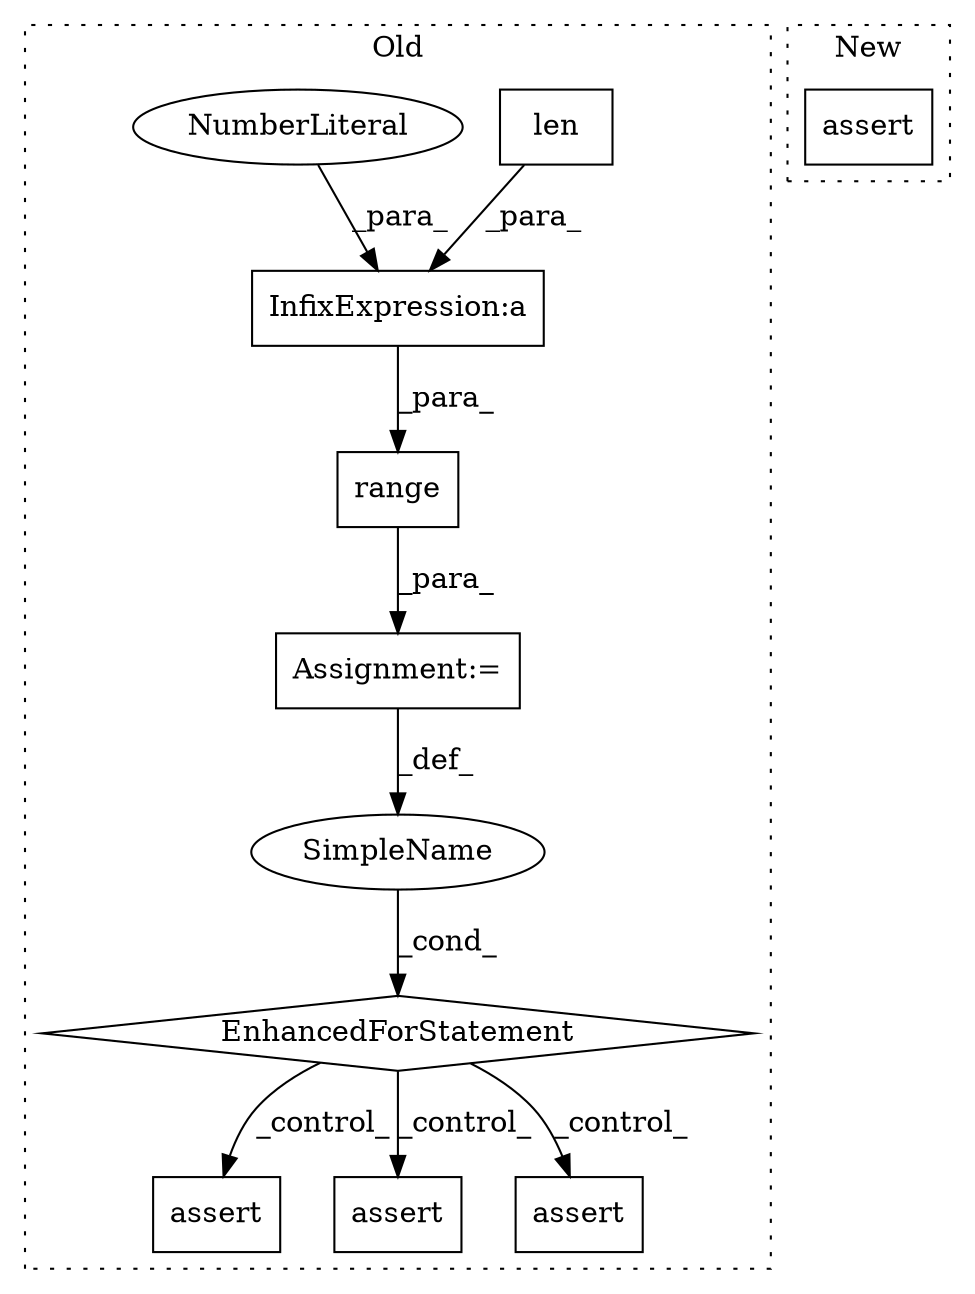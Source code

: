 digraph G {
subgraph cluster0 {
1 [label="len" a="32" s="35267,35287" l="4,1" shape="box"];
3 [label="Assignment:=" a="7" s="35200,35293" l="53,2" shape="box"];
4 [label="range" a="32" s="35261,35292" l="6,1" shape="box"];
5 [label="EnhancedForStatement" a="70" s="35200,35293" l="53,2" shape="diamond"];
6 [label="assert" a="32" s="35380,35440" l="16,1" shape="box"];
7 [label="InfixExpression:a" a="27" s="35288" l="3" shape="box"];
8 [label="assert" a="32" s="35303,35371" l="16,1" shape="box"];
9 [label="NumberLiteral" a="34" s="35291" l="1" shape="ellipse"];
10 [label="SimpleName" a="42" s="35257" l="1" shape="ellipse"];
11 [label="assert" a="32" s="35601,35689" l="16,1" shape="box"];
label = "Old";
style="dotted";
}
subgraph cluster1 {
2 [label="assert" a="32" s="30089,30144" l="21,1" shape="box"];
label = "New";
style="dotted";
}
1 -> 7 [label="_para_"];
3 -> 10 [label="_def_"];
4 -> 3 [label="_para_"];
5 -> 11 [label="_control_"];
5 -> 6 [label="_control_"];
5 -> 8 [label="_control_"];
7 -> 4 [label="_para_"];
9 -> 7 [label="_para_"];
10 -> 5 [label="_cond_"];
}